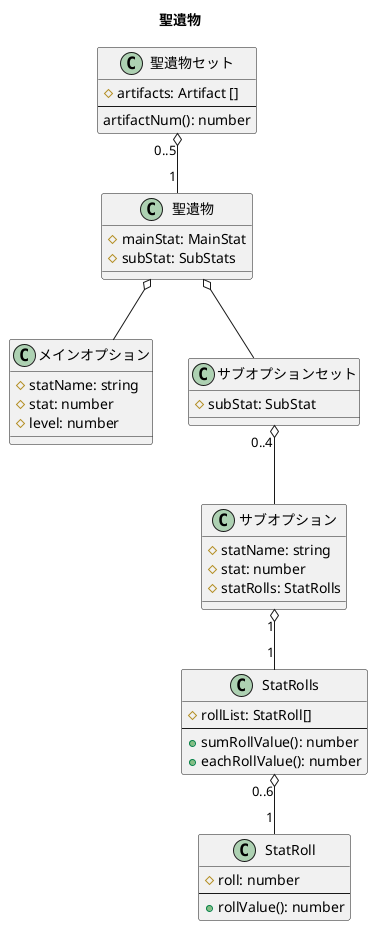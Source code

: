 @startuml {artifact.png}
title 聖遺物

class "聖遺物セット" as ArtifactSet {
    # artifacts: Artifact []
    --
    artifactNum(): number
}
class "聖遺物" as Artifact {
    # mainStat: MainStat
    # subStat: SubStats
}
class "メインオプション" as MainStat {
    # statName: string
    # stat: number
    # level: number
}
class "サブオプションセット" as SubStats {
    # subStat: SubStat
}
class "サブオプション" as SubStat {
    # statName: string
    # stat: number
    # statRolls: StatRolls
}
class StatRolls {
    # rollList: StatRoll[]
    --
    + sumRollValue(): number
    + eachRollValue(): number
}
class StatRoll {
    # roll: number
    --
    + rollValue(): number
}

ArtifactSet "0..5" o-- "1" Artifact
Artifact o-- MainStat
Artifact o-- SubStats
SubStats "0..4" o-- SubStat
SubStat "1" o-- "1" StatRolls
StatRolls "0..6" o-- "1" StatRoll

@enduml